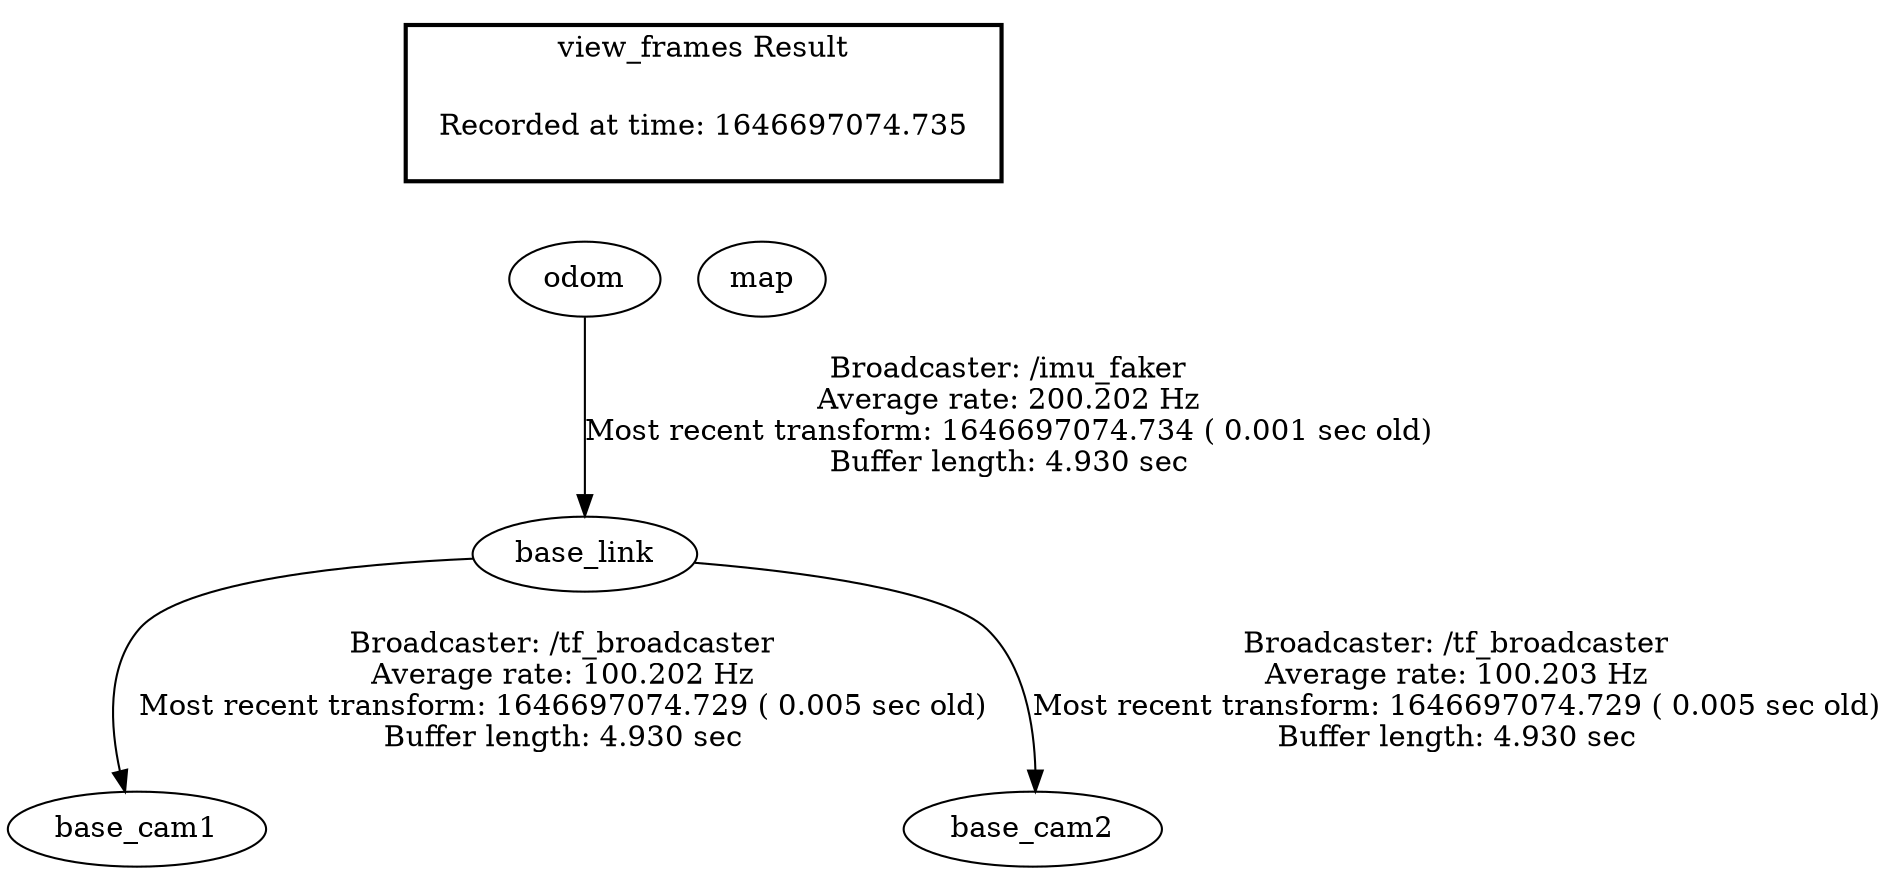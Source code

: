 digraph G {
"base_link" -> "base_cam1"[label="Broadcaster: /tf_broadcaster\nAverage rate: 100.202 Hz\nMost recent transform: 1646697074.729 ( 0.005 sec old)\nBuffer length: 4.930 sec\n"];
"odom" -> "base_link"[label="Broadcaster: /imu_faker\nAverage rate: 200.202 Hz\nMost recent transform: 1646697074.734 ( 0.001 sec old)\nBuffer length: 4.930 sec\n"];
"base_link" -> "base_cam2"[label="Broadcaster: /tf_broadcaster\nAverage rate: 100.203 Hz\nMost recent transform: 1646697074.729 ( 0.005 sec old)\nBuffer length: 4.930 sec\n"];
edge [style=invis];
 subgraph cluster_legend { style=bold; color=black; label ="view_frames Result";
"Recorded at time: 1646697074.735"[ shape=plaintext ] ;
 }->"odom";
edge [style=invis];
 subgraph cluster_legend { style=bold; color=black; label ="view_frames Result";
"Recorded at time: 1646697074.735"[ shape=plaintext ] ;
 }->"map";
}